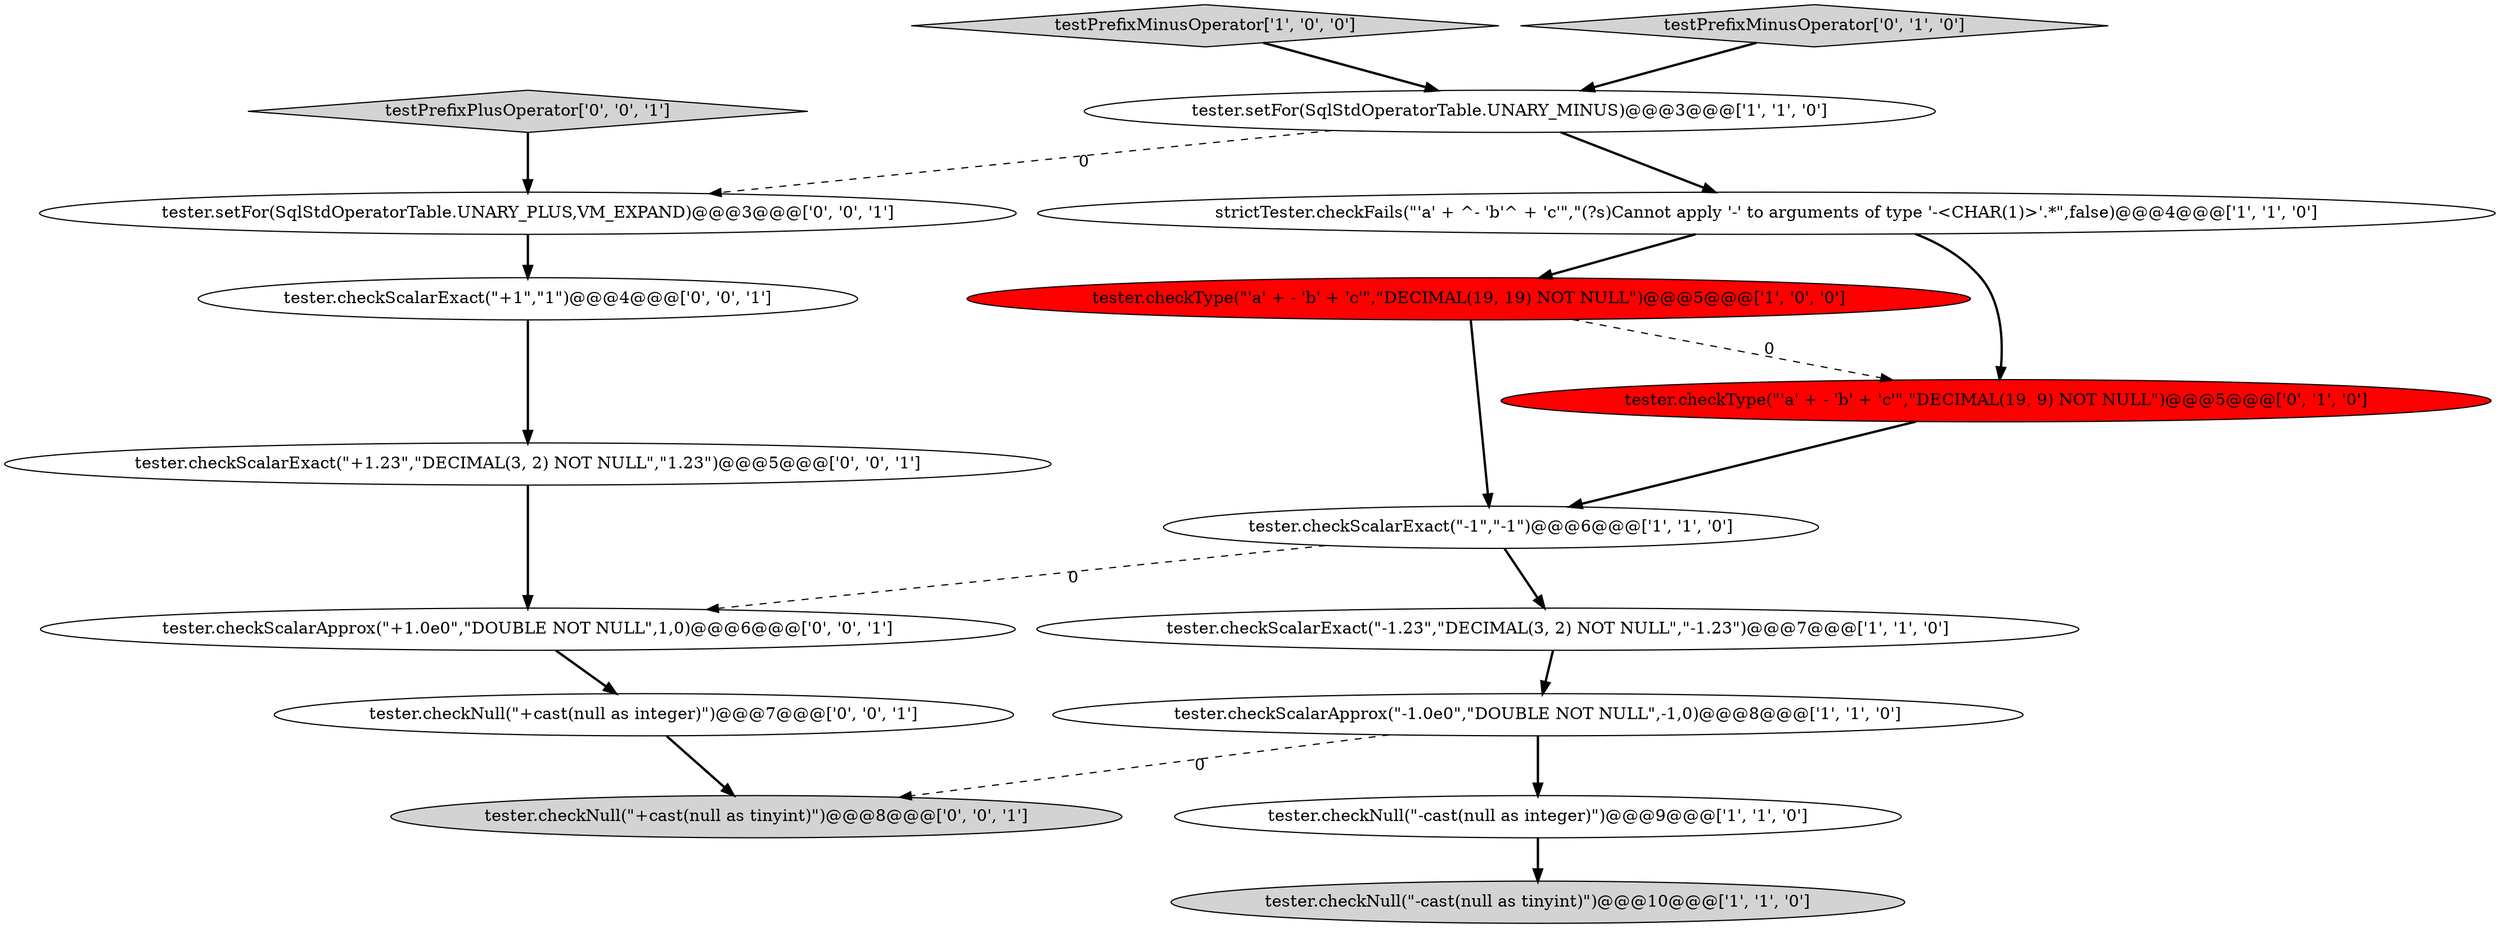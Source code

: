 digraph {
13 [style = filled, label = "tester.checkScalarExact(\"+1\",\"1\")@@@4@@@['0', '0', '1']", fillcolor = white, shape = ellipse image = "AAA0AAABBB3BBB"];
12 [style = filled, label = "tester.checkScalarApprox(\"+1.0e0\",\"DOUBLE NOT NULL\",1,0)@@@6@@@['0', '0', '1']", fillcolor = white, shape = ellipse image = "AAA0AAABBB3BBB"];
1 [style = filled, label = "tester.checkScalarApprox(\"-1.0e0\",\"DOUBLE NOT NULL\",-1,0)@@@8@@@['1', '1', '0']", fillcolor = white, shape = ellipse image = "AAA0AAABBB1BBB"];
17 [style = filled, label = "tester.setFor(SqlStdOperatorTable.UNARY_PLUS,VM_EXPAND)@@@3@@@['0', '0', '1']", fillcolor = white, shape = ellipse image = "AAA0AAABBB3BBB"];
15 [style = filled, label = "tester.checkScalarExact(\"+1.23\",\"DECIMAL(3, 2) NOT NULL\",\"1.23\")@@@5@@@['0', '0', '1']", fillcolor = white, shape = ellipse image = "AAA0AAABBB3BBB"];
3 [style = filled, label = "testPrefixMinusOperator['1', '0', '0']", fillcolor = lightgray, shape = diamond image = "AAA0AAABBB1BBB"];
7 [style = filled, label = "strictTester.checkFails(\"'a' + ^- 'b'^ + 'c'\",\"(?s)Cannot apply '-' to arguments of type '-<CHAR\(1\)>'.*\",false)@@@4@@@['1', '1', '0']", fillcolor = white, shape = ellipse image = "AAA0AAABBB1BBB"];
4 [style = filled, label = "tester.checkNull(\"-cast(null as tinyint)\")@@@10@@@['1', '1', '0']", fillcolor = lightgray, shape = ellipse image = "AAA0AAABBB1BBB"];
2 [style = filled, label = "tester.checkNull(\"-cast(null as integer)\")@@@9@@@['1', '1', '0']", fillcolor = white, shape = ellipse image = "AAA0AAABBB1BBB"];
0 [style = filled, label = "tester.checkScalarExact(\"-1.23\",\"DECIMAL(3, 2) NOT NULL\",\"-1.23\")@@@7@@@['1', '1', '0']", fillcolor = white, shape = ellipse image = "AAA0AAABBB1BBB"];
14 [style = filled, label = "tester.checkNull(\"+cast(null as tinyint)\")@@@8@@@['0', '0', '1']", fillcolor = lightgray, shape = ellipse image = "AAA0AAABBB3BBB"];
8 [style = filled, label = "tester.setFor(SqlStdOperatorTable.UNARY_MINUS)@@@3@@@['1', '1', '0']", fillcolor = white, shape = ellipse image = "AAA0AAABBB1BBB"];
5 [style = filled, label = "tester.checkType(\"'a' + - 'b' + 'c'\",\"DECIMAL(19, 19) NOT NULL\")@@@5@@@['1', '0', '0']", fillcolor = red, shape = ellipse image = "AAA1AAABBB1BBB"];
6 [style = filled, label = "tester.checkScalarExact(\"-1\",\"-1\")@@@6@@@['1', '1', '0']", fillcolor = white, shape = ellipse image = "AAA0AAABBB1BBB"];
11 [style = filled, label = "testPrefixPlusOperator['0', '0', '1']", fillcolor = lightgray, shape = diamond image = "AAA0AAABBB3BBB"];
16 [style = filled, label = "tester.checkNull(\"+cast(null as integer)\")@@@7@@@['0', '0', '1']", fillcolor = white, shape = ellipse image = "AAA0AAABBB3BBB"];
10 [style = filled, label = "testPrefixMinusOperator['0', '1', '0']", fillcolor = lightgray, shape = diamond image = "AAA0AAABBB2BBB"];
9 [style = filled, label = "tester.checkType(\"'a' + - 'b' + 'c'\",\"DECIMAL(19, 9) NOT NULL\")@@@5@@@['0', '1', '0']", fillcolor = red, shape = ellipse image = "AAA1AAABBB2BBB"];
1->14 [style = dashed, label="0"];
5->9 [style = dashed, label="0"];
6->0 [style = bold, label=""];
12->16 [style = bold, label=""];
2->4 [style = bold, label=""];
8->7 [style = bold, label=""];
9->6 [style = bold, label=""];
6->12 [style = dashed, label="0"];
7->9 [style = bold, label=""];
7->5 [style = bold, label=""];
5->6 [style = bold, label=""];
10->8 [style = bold, label=""];
0->1 [style = bold, label=""];
3->8 [style = bold, label=""];
8->17 [style = dashed, label="0"];
16->14 [style = bold, label=""];
11->17 [style = bold, label=""];
1->2 [style = bold, label=""];
17->13 [style = bold, label=""];
13->15 [style = bold, label=""];
15->12 [style = bold, label=""];
}
